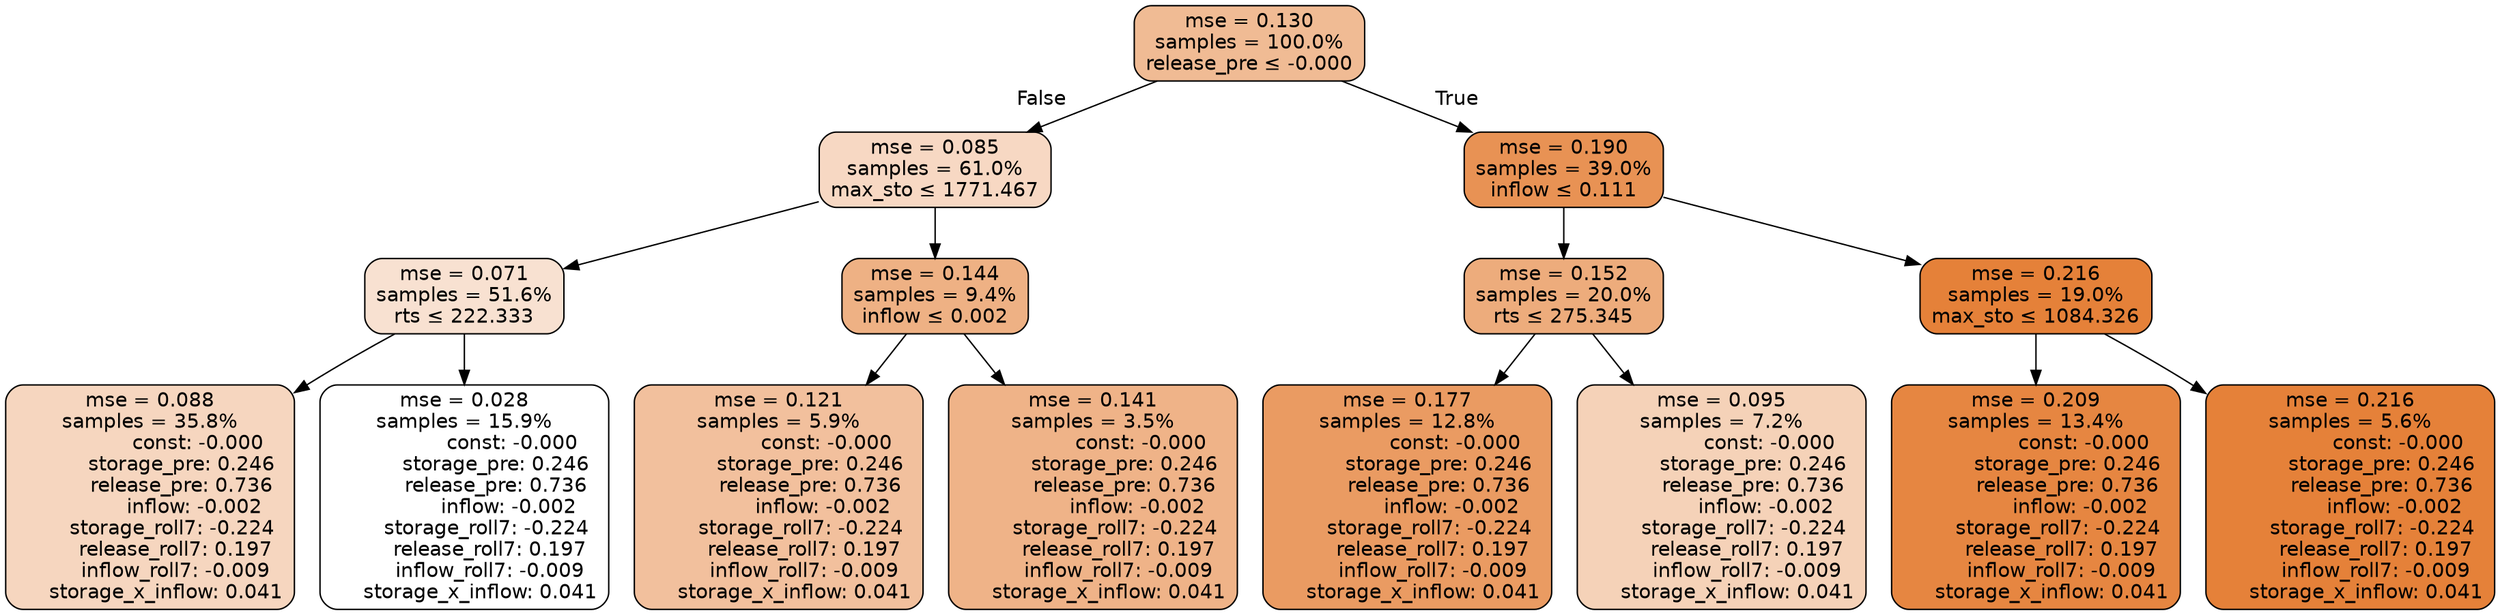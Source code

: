 digraph tree {
node [shape=rectangle, style="filled, rounded", color="black", fontname=helvetica] ;
edge [fontname=helvetica] ;
	"0" [label="mse = 0.130
samples = 100.0%
release_pre &le; -0.000", fillcolor="#f0bb94"]
	"1" [label="mse = 0.085
samples = 61.0%
max_sto &le; 1771.467", fillcolor="#f7d8c3"]
	"2" [label="mse = 0.071
samples = 51.6%
rts &le; 222.333", fillcolor="#f8e1d1"]
	"3" [label="mse = 0.088
samples = 35.8%
               const: -0.000
          storage_pre: 0.246
          release_pre: 0.736
              inflow: -0.002
       storage_roll7: -0.224
        release_roll7: 0.197
        inflow_roll7: -0.009
     storage_x_inflow: 0.041", fillcolor="#f6d6bf"]
	"4" [label="mse = 0.028
samples = 15.9%
               const: -0.000
          storage_pre: 0.246
          release_pre: 0.736
              inflow: -0.002
       storage_roll7: -0.224
        release_roll7: 0.197
        inflow_roll7: -0.009
     storage_x_inflow: 0.041", fillcolor="#ffffff"]
	"5" [label="mse = 0.144
samples = 9.4%
inflow &le; 0.002", fillcolor="#eeb184"]
	"6" [label="mse = 0.121
samples = 5.9%
               const: -0.000
          storage_pre: 0.246
          release_pre: 0.736
              inflow: -0.002
       storage_roll7: -0.224
        release_roll7: 0.197
        inflow_roll7: -0.009
     storage_x_inflow: 0.041", fillcolor="#f2c09d"]
	"7" [label="mse = 0.141
samples = 3.5%
               const: -0.000
          storage_pre: 0.246
          release_pre: 0.736
              inflow: -0.002
       storage_roll7: -0.224
        release_roll7: 0.197
        inflow_roll7: -0.009
     storage_x_inflow: 0.041", fillcolor="#efb388"]
	"8" [label="mse = 0.190
samples = 39.0%
inflow &le; 0.111", fillcolor="#e89254"]
	"9" [label="mse = 0.152
samples = 20.0%
rts &le; 275.345", fillcolor="#edac7c"]
	"10" [label="mse = 0.177
samples = 12.8%
               const: -0.000
          storage_pre: 0.246
          release_pre: 0.736
              inflow: -0.002
       storage_roll7: -0.224
        release_roll7: 0.197
        inflow_roll7: -0.009
     storage_x_inflow: 0.041", fillcolor="#ea9b62"]
	"11" [label="mse = 0.095
samples = 7.2%
               const: -0.000
          storage_pre: 0.246
          release_pre: 0.736
              inflow: -0.002
       storage_roll7: -0.224
        release_roll7: 0.197
        inflow_roll7: -0.009
     storage_x_inflow: 0.041", fillcolor="#f5d2b8"]
	"12" [label="mse = 0.216
samples = 19.0%
max_sto &le; 1084.326", fillcolor="#e58139"]
	"13" [label="mse = 0.209
samples = 13.4%
               const: -0.000
          storage_pre: 0.246
          release_pre: 0.736
              inflow: -0.002
       storage_roll7: -0.224
        release_roll7: 0.197
        inflow_roll7: -0.009
     storage_x_inflow: 0.041", fillcolor="#e68641"]
	"14" [label="mse = 0.216
samples = 5.6%
               const: -0.000
          storage_pre: 0.246
          release_pre: 0.736
              inflow: -0.002
       storage_roll7: -0.224
        release_roll7: 0.197
        inflow_roll7: -0.009
     storage_x_inflow: 0.041", fillcolor="#e58139"]

	"0" -> "1" [labeldistance=2.5, labelangle=45, headlabel="False"]
	"1" -> "2"
	"2" -> "3"
	"2" -> "4"
	"1" -> "5"
	"5" -> "6"
	"5" -> "7"
	"0" -> "8" [labeldistance=2.5, labelangle=-45, headlabel="True"]
	"8" -> "9"
	"9" -> "10"
	"9" -> "11"
	"8" -> "12"
	"12" -> "13"
	"12" -> "14"
}